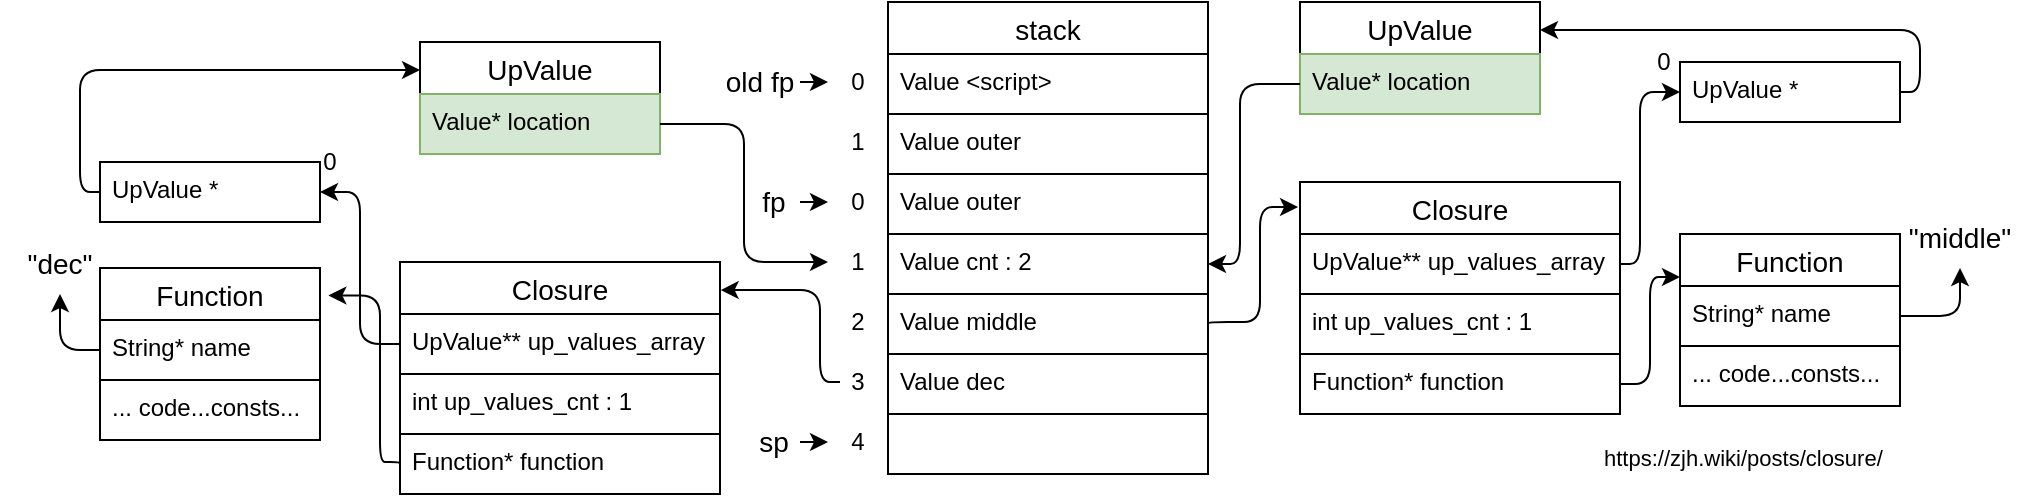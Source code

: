 <mxfile>
    <diagram id="UnN0kaY5O3gFq5ZVDEyJ" name="Page-1">
        <mxGraphModel dx="4157" dy="497" grid="1" gridSize="10" guides="1" tooltips="1" connect="1" arrows="1" fold="1" page="1" pageScale="1" pageWidth="3300" pageHeight="4681" background="#ffffff" math="0" shadow="0">
            <root>
                <mxCell id="0"/>
                <mxCell id="1" parent="0"/>
                <mxCell id="29" value="stack" style="swimlane;fontStyle=0;childLayout=stackLayout;horizontal=1;startSize=26;horizontalStack=0;resizeParent=1;resizeParentMax=0;resizeLast=0;collapsible=0;marginBottom=0;align=center;fontSize=14;expand=1;treeFolding=0;noLabel=0;allowArrows=1;dropTarget=1;" parent="1" vertex="1">
                    <mxGeometry x="314" y="130" width="160" height="236" as="geometry">
                        <mxRectangle x="200" y="220" width="60" height="30" as="alternateBounds"/>
                    </mxGeometry>
                </mxCell>
                <mxCell id="30" value="Value &lt;script&gt;" style="text;strokeColor=default;fillColor=none;spacingLeft=4;spacingRight=4;overflow=hidden;rotatable=0;points=[[0,0.5],[1,0.5]];portConstraint=eastwest;fontSize=12;expand=0;" parent="29" vertex="1">
                    <mxGeometry y="26" width="160" height="30" as="geometry"/>
                </mxCell>
                <mxCell id="31" value="Value outer" style="text;strokeColor=default;fillColor=none;spacingLeft=4;spacingRight=4;overflow=hidden;rotatable=0;points=[[0,0.5],[1,0.5]];portConstraint=eastwest;fontSize=12;expand=0;" parent="29" vertex="1">
                    <mxGeometry y="56" width="160" height="30" as="geometry"/>
                </mxCell>
                <mxCell id="32" value="Value outer" style="text;strokeColor=default;fillColor=none;spacingLeft=4;spacingRight=4;overflow=hidden;rotatable=0;points=[[0,0.5],[1,0.5]];portConstraint=eastwest;fontSize=12;expand=0;" parent="29" vertex="1">
                    <mxGeometry y="86" width="160" height="30" as="geometry"/>
                </mxCell>
                <mxCell id="55" value="Value cnt : 2" style="text;spacingLeft=4;spacingRight=4;overflow=hidden;rotatable=0;points=[[0,0.5],[1,0.5]];portConstraint=eastwest;fontSize=12;expand=0;strokeColor=default;" parent="29" vertex="1">
                    <mxGeometry y="116" width="160" height="30" as="geometry"/>
                </mxCell>
                <mxCell id="56" value="Value middle" style="text;strokeColor=none;fillColor=none;spacingLeft=4;spacingRight=4;overflow=hidden;rotatable=0;points=[[0,0.5],[1,0.5]];portConstraint=eastwest;fontSize=12;expand=0;" parent="29" vertex="1">
                    <mxGeometry y="146" width="160" height="30" as="geometry"/>
                </mxCell>
                <mxCell id="101" value="Value dec" style="text;strokeColor=default;fillColor=none;spacingLeft=4;spacingRight=4;overflow=hidden;rotatable=0;points=[[0,0.5],[1,0.5]];portConstraint=eastwest;fontSize=12;expand=0;" parent="29" vertex="1">
                    <mxGeometry y="176" width="160" height="30" as="geometry"/>
                </mxCell>
                <mxCell id="138" value="" style="text;strokeColor=default;fillColor=none;spacingLeft=4;spacingRight=4;overflow=hidden;rotatable=0;points=[[0,0.5],[1,0.5]];portConstraint=eastwest;fontSize=12;expand=0;" vertex="1" parent="29">
                    <mxGeometry y="206" width="160" height="30" as="geometry"/>
                </mxCell>
                <mxCell id="61" value="Closure" style="swimlane;fontStyle=0;childLayout=stackLayout;horizontal=1;startSize=26;horizontalStack=0;resizeParent=1;resizeParentMax=0;resizeLast=0;collapsible=0;marginBottom=0;align=center;fontSize=14;expand=1;treeFolding=0;noLabel=0;allowArrows=1;dropTarget=1;" parent="1" vertex="1">
                    <mxGeometry x="520" y="220" width="160" height="116" as="geometry">
                        <mxRectangle x="200" y="220" width="60" height="30" as="alternateBounds"/>
                    </mxGeometry>
                </mxCell>
                <mxCell id="63" value="UpValue** up_values_array" style="text;spacingLeft=4;spacingRight=4;overflow=hidden;rotatable=0;points=[[0,0.5],[1,0.5]];portConstraint=eastwest;fontSize=12;expand=0;strokeColor=default;" parent="61" vertex="1">
                    <mxGeometry y="26" width="160" height="30" as="geometry"/>
                </mxCell>
                <mxCell id="70" value="int up_values_cnt : 1" style="text;spacingLeft=4;spacingRight=4;overflow=hidden;rotatable=0;points=[[0,0.5],[1,0.5]];portConstraint=eastwest;fontSize=12;expand=0;" parent="61" vertex="1">
                    <mxGeometry y="56" width="160" height="30" as="geometry"/>
                </mxCell>
                <mxCell id="77" value="Function* function" style="text;strokeColor=default;fillColor=none;spacingLeft=4;spacingRight=4;overflow=hidden;rotatable=0;points=[[0,0.5],[1,0.5]];portConstraint=eastwest;fontSize=12;expand=0;" parent="61" vertex="1">
                    <mxGeometry y="86" width="160" height="30" as="geometry"/>
                </mxCell>
                <mxCell id="65" value="Function" style="swimlane;fontStyle=0;childLayout=stackLayout;horizontal=1;startSize=26;horizontalStack=0;resizeParent=1;resizeParentMax=0;resizeLast=0;collapsible=0;marginBottom=0;align=center;fontSize=14;expand=1;treeFolding=0;noLabel=0;allowArrows=1;dropTarget=1;" parent="1" vertex="1">
                    <mxGeometry x="710" y="246" width="110" height="86" as="geometry">
                        <mxRectangle x="200" y="220" width="60" height="30" as="alternateBounds"/>
                    </mxGeometry>
                </mxCell>
                <mxCell id="66" value="String* name" style="text;strokeColor=default;fillColor=none;spacingLeft=4;spacingRight=4;overflow=hidden;rotatable=0;points=[[0,0.5],[1,0.5]];portConstraint=eastwest;fontSize=12;expand=0;" parent="65" vertex="1">
                    <mxGeometry y="26" width="110" height="30" as="geometry"/>
                </mxCell>
                <mxCell id="153" value="... code...consts..." style="text;strokeColor=default;fillColor=none;spacingLeft=4;spacingRight=4;overflow=hidden;rotatable=0;points=[[0,0.5],[1,0.5]];portConstraint=eastwest;fontSize=12;expand=0;" vertex="1" parent="65">
                    <mxGeometry y="56" width="110" height="30" as="geometry"/>
                </mxCell>
                <mxCell id="123" style="edgeStyle=orthogonalEdgeStyle;html=1;exitX=1;exitY=0.5;exitDx=0;exitDy=0;entryX=1;entryY=0.25;entryDx=0;entryDy=0;fontSize=14;elbow=vertical;" parent="1" source="71" target="81" edge="1">
                    <mxGeometry relative="1" as="geometry"/>
                </mxCell>
                <mxCell id="71" value="UpValue *" style="text;spacingLeft=4;spacingRight=4;overflow=hidden;rotatable=0;points=[[0,0.5],[1,0.5]];portConstraint=eastwest;fontSize=12;expand=0;strokeColor=default;" parent="1" vertex="1">
                    <mxGeometry x="710" y="160" width="110" height="30" as="geometry"/>
                </mxCell>
                <mxCell id="81" value="UpValue" style="swimlane;fontStyle=0;childLayout=stackLayout;horizontal=1;startSize=26;horizontalStack=0;resizeParent=1;resizeParentMax=0;resizeLast=0;collapsible=0;marginBottom=0;align=center;fontSize=14;expand=1;treeFolding=0;noLabel=0;allowArrows=1;dropTarget=1;" parent="1" vertex="1">
                    <mxGeometry x="520" y="130" width="120" height="56" as="geometry">
                        <mxRectangle x="200" y="220" width="60" height="30" as="alternateBounds"/>
                    </mxGeometry>
                </mxCell>
                <mxCell id="83" value="Value* location" style="text;spacingLeft=4;spacingRight=4;overflow=hidden;rotatable=0;points=[[0,0.5],[1,0.5]];portConstraint=eastwest;fontSize=12;expand=0;fillColor=#d5e8d4;strokeColor=#82b366;" parent="81" vertex="1">
                    <mxGeometry y="26" width="120" height="30" as="geometry"/>
                </mxCell>
                <mxCell id="133" style="edgeStyle=none;html=1;exitX=1;exitY=0.5;exitDx=0;exitDy=0;entryX=0;entryY=0.5;entryDx=0;entryDy=0;" parent="1" source="99" target="129" edge="1">
                    <mxGeometry relative="1" as="geometry"/>
                </mxCell>
                <mxCell id="99" value="&lt;font style=&quot;font-size: 14px;&quot;&gt;fp&lt;/font&gt;" style="text;html=1;strokeColor=none;fillColor=none;align=center;verticalAlign=middle;whiteSpace=wrap;rounded=0;" parent="1" vertex="1">
                    <mxGeometry x="244" y="215" width="26" height="30" as="geometry"/>
                </mxCell>
                <mxCell id="113" style="edgeStyle=orthogonalEdgeStyle;html=1;exitX=1;exitY=0.5;exitDx=0;exitDy=0;entryX=0;entryY=0.5;entryDx=0;entryDy=0;fontSize=14;elbow=vertical;" parent="1" source="63" target="71" edge="1">
                    <mxGeometry relative="1" as="geometry">
                        <Array as="points">
                            <mxPoint x="690" y="261"/>
                            <mxPoint x="690" y="175"/>
                        </Array>
                    </mxGeometry>
                </mxCell>
                <mxCell id="116" style="edgeStyle=orthogonalEdgeStyle;html=1;exitX=0;exitY=0.5;exitDx=0;exitDy=0;entryX=1;entryY=0.5;entryDx=0;entryDy=0;fontSize=14;elbow=vertical;" parent="1" source="83" target="55" edge="1">
                    <mxGeometry relative="1" as="geometry">
                        <Array as="points">
                            <mxPoint x="490" y="171"/>
                            <mxPoint x="490" y="261"/>
                        </Array>
                    </mxGeometry>
                </mxCell>
                <mxCell id="119" style="edgeStyle=orthogonalEdgeStyle;html=1;exitX=1;exitY=0.5;exitDx=0;exitDy=0;entryX=-0.006;entryY=0.108;entryDx=0;entryDy=0;entryPerimeter=0;fontSize=14;elbow=vertical;" parent="1" source="56" target="61" edge="1">
                    <mxGeometry relative="1" as="geometry">
                        <Array as="points">
                            <mxPoint x="474" y="290"/>
                            <mxPoint x="500" y="290"/>
                            <mxPoint x="500" y="233"/>
                        </Array>
                    </mxGeometry>
                </mxCell>
                <mxCell id="121" value="&quot;middle&quot;" style="text;html=1;strokeColor=none;fillColor=none;align=center;verticalAlign=middle;whiteSpace=wrap;rounded=0;fontSize=14;" parent="1" vertex="1">
                    <mxGeometry x="820" y="233" width="60" height="30" as="geometry"/>
                </mxCell>
                <UserObject label="&lt;font style=&quot;font-size: 11px;&quot;&gt;https://zjh.wiki/posts/closure/&lt;/font&gt;" link="https://zjh.wiki/posts/closure/" id="124">
                    <mxCell style="text;whiteSpace=wrap;html=1;fontSize=14;" parent="1" vertex="1">
                        <mxGeometry x="670" y="342" width="150" height="24" as="geometry"/>
                    </mxCell>
                </UserObject>
                <mxCell id="125" style="edgeStyle=orthogonalEdgeStyle;html=1;exitX=1;exitY=0.5;exitDx=0;exitDy=0;entryX=0;entryY=0.25;entryDx=0;entryDy=0;fontSize=10;elbow=vertical;" parent="1" source="77" target="65" edge="1">
                    <mxGeometry relative="1" as="geometry"/>
                </mxCell>
                <mxCell id="126" value="0" style="text;html=1;strokeColor=none;fillColor=none;align=center;verticalAlign=middle;whiteSpace=wrap;rounded=0;" parent="1" vertex="1">
                    <mxGeometry x="687" y="150" width="30" height="20" as="geometry"/>
                </mxCell>
                <mxCell id="127" value="0" style="text;html=1;strokeColor=none;fillColor=none;align=center;verticalAlign=middle;whiteSpace=wrap;rounded=0;" parent="1" vertex="1">
                    <mxGeometry x="284" y="160" width="30" height="20" as="geometry"/>
                </mxCell>
                <mxCell id="128" value="1" style="text;html=1;strokeColor=none;fillColor=none;align=center;verticalAlign=middle;whiteSpace=wrap;rounded=0;" parent="1" vertex="1">
                    <mxGeometry x="284" y="190" width="30" height="20" as="geometry"/>
                </mxCell>
                <mxCell id="129" value="0" style="text;html=1;strokeColor=none;fillColor=none;align=center;verticalAlign=middle;whiteSpace=wrap;rounded=0;" parent="1" vertex="1">
                    <mxGeometry x="284" y="220" width="30" height="20" as="geometry"/>
                </mxCell>
                <mxCell id="130" value="1" style="text;html=1;strokeColor=none;fillColor=none;align=center;verticalAlign=middle;whiteSpace=wrap;rounded=0;" parent="1" vertex="1">
                    <mxGeometry x="284" y="250" width="30" height="20" as="geometry"/>
                </mxCell>
                <mxCell id="131" value="2" style="text;html=1;strokeColor=none;fillColor=none;align=center;verticalAlign=middle;whiteSpace=wrap;rounded=0;" parent="1" vertex="1">
                    <mxGeometry x="284" y="280" width="30" height="20" as="geometry"/>
                </mxCell>
                <mxCell id="181" style="edgeStyle=orthogonalEdgeStyle;html=1;entryX=1.002;entryY=0.121;entryDx=0;entryDy=0;entryPerimeter=0;" edge="1" parent="1" target="160">
                    <mxGeometry relative="1" as="geometry">
                        <mxPoint x="290" y="320" as="sourcePoint"/>
                        <Array as="points">
                            <mxPoint x="280" y="320"/>
                            <mxPoint x="280" y="274"/>
                        </Array>
                    </mxGeometry>
                </mxCell>
                <mxCell id="132" value="3" style="text;html=1;strokeColor=none;fillColor=none;align=center;verticalAlign=middle;whiteSpace=wrap;rounded=0;" parent="1" vertex="1">
                    <mxGeometry x="284" y="310" width="30" height="20" as="geometry"/>
                </mxCell>
                <mxCell id="135" style="edgeStyle=none;html=1;exitX=1;exitY=0.5;exitDx=0;exitDy=0;entryX=0;entryY=0.5;entryDx=0;entryDy=0;" parent="1" source="134" edge="1">
                    <mxGeometry relative="1" as="geometry">
                        <mxPoint x="284" y="350.0" as="targetPoint"/>
                    </mxGeometry>
                </mxCell>
                <mxCell id="134" value="&lt;font style=&quot;font-size: 14px;&quot;&gt;sp&lt;/font&gt;" style="text;html=1;strokeColor=none;fillColor=none;align=center;verticalAlign=middle;whiteSpace=wrap;rounded=0;" parent="1" vertex="1">
                    <mxGeometry x="244" y="336" width="26" height="28" as="geometry"/>
                </mxCell>
                <mxCell id="136" style="edgeStyle=none;html=1;exitX=1;exitY=0.5;exitDx=0;exitDy=0;entryX=0;entryY=0.5;entryDx=0;entryDy=0;" parent="1" source="137" edge="1">
                    <mxGeometry relative="1" as="geometry">
                        <mxPoint x="284" y="170.0" as="targetPoint"/>
                    </mxGeometry>
                </mxCell>
                <mxCell id="137" value="&lt;font style=&quot;font-size: 14px;&quot;&gt;old fp&lt;/font&gt;" style="text;html=1;strokeColor=none;fillColor=none;align=center;verticalAlign=middle;whiteSpace=wrap;rounded=0;" parent="1" vertex="1">
                    <mxGeometry x="230" y="155" width="40" height="30" as="geometry"/>
                </mxCell>
                <mxCell id="139" value="4" style="text;html=1;strokeColor=none;fillColor=none;align=center;verticalAlign=middle;whiteSpace=wrap;rounded=0;" vertex="1" parent="1">
                    <mxGeometry x="284" y="340" width="30" height="20" as="geometry"/>
                </mxCell>
                <mxCell id="158" style="edgeStyle=orthogonalEdgeStyle;html=1;exitX=1;exitY=0.5;exitDx=0;exitDy=0;entryX=0.5;entryY=1;entryDx=0;entryDy=0;" edge="1" parent="1" source="66" target="121">
                    <mxGeometry relative="1" as="geometry"/>
                </mxCell>
                <mxCell id="160" value="Closure" style="swimlane;fontStyle=0;childLayout=stackLayout;horizontal=1;startSize=26;horizontalStack=0;resizeParent=1;resizeParentMax=0;resizeLast=0;collapsible=0;marginBottom=0;align=center;fontSize=14;expand=1;treeFolding=0;noLabel=0;allowArrows=1;dropTarget=1;" vertex="1" parent="1">
                    <mxGeometry x="70" y="260" width="160" height="116" as="geometry">
                        <mxRectangle x="200" y="220" width="60" height="30" as="alternateBounds"/>
                    </mxGeometry>
                </mxCell>
                <mxCell id="161" value="UpValue** up_values_array" style="text;spacingLeft=4;spacingRight=4;overflow=hidden;rotatable=0;points=[[0,0.5],[1,0.5]];portConstraint=eastwest;fontSize=12;expand=0;strokeColor=default;" vertex="1" parent="160">
                    <mxGeometry y="26" width="160" height="30" as="geometry"/>
                </mxCell>
                <mxCell id="162" value="int up_values_cnt : 1" style="text;spacingLeft=4;spacingRight=4;overflow=hidden;rotatable=0;points=[[0,0.5],[1,0.5]];portConstraint=eastwest;fontSize=12;expand=0;" vertex="1" parent="160">
                    <mxGeometry y="56" width="160" height="30" as="geometry"/>
                </mxCell>
                <mxCell id="163" value="Function* function" style="text;strokeColor=default;fillColor=none;spacingLeft=4;spacingRight=4;overflow=hidden;rotatable=0;points=[[0,0.5],[1,0.5]];portConstraint=eastwest;fontSize=12;expand=0;" vertex="1" parent="160">
                    <mxGeometry y="86" width="160" height="30" as="geometry"/>
                </mxCell>
                <mxCell id="164" value="Function" style="swimlane;fontStyle=0;childLayout=stackLayout;horizontal=1;startSize=26;horizontalStack=0;resizeParent=1;resizeParentMax=0;resizeLast=0;collapsible=0;marginBottom=0;align=center;fontSize=14;expand=1;treeFolding=0;noLabel=0;allowArrows=1;dropTarget=1;" vertex="1" parent="1">
                    <mxGeometry x="-80" y="263" width="110" height="86" as="geometry">
                        <mxRectangle x="200" y="220" width="60" height="30" as="alternateBounds"/>
                    </mxGeometry>
                </mxCell>
                <mxCell id="165" value="String* name" style="text;strokeColor=default;fillColor=none;spacingLeft=4;spacingRight=4;overflow=hidden;rotatable=0;points=[[0,0.5],[1,0.5]];portConstraint=eastwest;fontSize=12;expand=0;" vertex="1" parent="164">
                    <mxGeometry y="26" width="110" height="30" as="geometry"/>
                </mxCell>
                <mxCell id="166" value="... code...consts..." style="text;strokeColor=default;fillColor=none;spacingLeft=4;spacingRight=4;overflow=hidden;rotatable=0;points=[[0,0.5],[1,0.5]];portConstraint=eastwest;fontSize=12;expand=0;" vertex="1" parent="164">
                    <mxGeometry y="56" width="110" height="30" as="geometry"/>
                </mxCell>
                <mxCell id="167" value="&quot;dec&quot;" style="text;html=1;strokeColor=none;fillColor=none;align=center;verticalAlign=middle;whiteSpace=wrap;rounded=0;fontSize=14;" vertex="1" parent="1">
                    <mxGeometry x="-130" y="246" width="60" height="30" as="geometry"/>
                </mxCell>
                <mxCell id="179" style="edgeStyle=orthogonalEdgeStyle;html=1;exitX=0;exitY=0.5;exitDx=0;exitDy=0;entryX=0;entryY=0.25;entryDx=0;entryDy=0;" edge="1" parent="1" source="169" target="177">
                    <mxGeometry relative="1" as="geometry"/>
                </mxCell>
                <mxCell id="169" value="UpValue *" style="text;spacingLeft=4;spacingRight=4;overflow=hidden;rotatable=0;points=[[0,0.5],[1,0.5]];portConstraint=eastwest;fontSize=12;expand=0;strokeColor=default;" vertex="1" parent="1">
                    <mxGeometry x="-80" y="210" width="110" height="30" as="geometry"/>
                </mxCell>
                <mxCell id="170" value="0" style="text;html=1;strokeColor=none;fillColor=none;align=center;verticalAlign=middle;whiteSpace=wrap;rounded=0;" vertex="1" parent="1">
                    <mxGeometry x="20" y="200" width="30" height="20" as="geometry"/>
                </mxCell>
                <mxCell id="173" style="edgeStyle=orthogonalEdgeStyle;html=1;exitX=0;exitY=0.5;exitDx=0;exitDy=0;entryX=1.038;entryY=0.16;entryDx=0;entryDy=0;entryPerimeter=0;" edge="1" parent="1" source="163" target="164">
                    <mxGeometry relative="1" as="geometry">
                        <Array as="points">
                            <mxPoint x="70" y="360"/>
                            <mxPoint x="60" y="360"/>
                            <mxPoint x="60" y="277"/>
                        </Array>
                    </mxGeometry>
                </mxCell>
                <mxCell id="175" style="edgeStyle=orthogonalEdgeStyle;html=1;exitX=0;exitY=0.5;exitDx=0;exitDy=0;entryX=1;entryY=0.5;entryDx=0;entryDy=0;" edge="1" parent="1" source="161" target="169">
                    <mxGeometry relative="1" as="geometry">
                        <Array as="points">
                            <mxPoint x="50" y="301"/>
                            <mxPoint x="50" y="225"/>
                        </Array>
                    </mxGeometry>
                </mxCell>
                <mxCell id="176" style="edgeStyle=orthogonalEdgeStyle;html=1;exitX=0;exitY=0.5;exitDx=0;exitDy=0;entryX=0.5;entryY=1;entryDx=0;entryDy=0;" edge="1" parent="1" source="165" target="167">
                    <mxGeometry relative="1" as="geometry"/>
                </mxCell>
                <mxCell id="177" value="UpValue" style="swimlane;fontStyle=0;childLayout=stackLayout;horizontal=1;startSize=26;horizontalStack=0;resizeParent=1;resizeParentMax=0;resizeLast=0;collapsible=0;marginBottom=0;align=center;fontSize=14;expand=1;treeFolding=0;noLabel=0;allowArrows=1;dropTarget=1;" vertex="1" parent="1">
                    <mxGeometry x="80" y="150" width="120" height="56" as="geometry">
                        <mxRectangle x="200" y="220" width="60" height="30" as="alternateBounds"/>
                    </mxGeometry>
                </mxCell>
                <mxCell id="178" value="Value* location" style="text;spacingLeft=4;spacingRight=4;overflow=hidden;rotatable=0;points=[[0,0.5],[1,0.5]];portConstraint=eastwest;fontSize=12;expand=0;fillColor=#d5e8d4;strokeColor=#82b366;" vertex="1" parent="177">
                    <mxGeometry y="26" width="120" height="30" as="geometry"/>
                </mxCell>
                <mxCell id="180" style="edgeStyle=orthogonalEdgeStyle;html=1;exitX=1;exitY=0.5;exitDx=0;exitDy=0;entryX=0;entryY=0.5;entryDx=0;entryDy=0;" edge="1" parent="1" source="178" target="130">
                    <mxGeometry relative="1" as="geometry"/>
                </mxCell>
            </root>
        </mxGraphModel>
    </diagram>
</mxfile>
